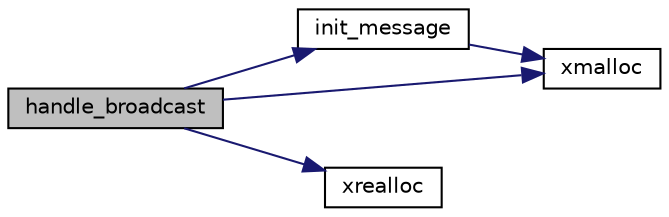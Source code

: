 digraph "handle_broadcast"
{
 // LATEX_PDF_SIZE
  edge [fontname="Helvetica",fontsize="10",labelfontname="Helvetica",labelfontsize="10"];
  node [fontname="Helvetica",fontsize="10",shape=record];
  rankdir="LR";
  Node1 [label="handle_broadcast",height=0.2,width=0.4,color="black", fillcolor="grey75", style="filled", fontcolor="black",tooltip=" "];
  Node1 -> Node2 [color="midnightblue",fontsize="10",style="solid",fontname="Helvetica"];
  Node2 [label="init_message",height=0.2,width=0.4,color="black", fillcolor="white", style="filled",URL="$message_8h.html#a2949ade165d1040b2cb63f5d680f9914",tooltip="Initializes a struct message with the param status code affected."];
  Node2 -> Node3 [color="midnightblue",fontsize="10",style="solid",fontname="Helvetica"];
  Node3 [label="xmalloc",height=0.2,width=0.4,color="black", fillcolor="white", style="filled",URL="$epoll__server_2utils_2xalloc_8c.html#a42ccfa6fc49cc4ce90cc44cd05052490",tooltip="Malloc wrapper that exit on failure."];
  Node1 -> Node3 [color="midnightblue",fontsize="10",style="solid",fontname="Helvetica"];
  Node1 -> Node4 [color="midnightblue",fontsize="10",style="solid",fontname="Helvetica"];
  Node4 [label="xrealloc",height=0.2,width=0.4,color="black", fillcolor="white", style="filled",URL="$epoll__server_2utils_2xalloc_8c.html#a93a8ec6e8a6eef0f62b7e5b50d0bf9e4",tooltip="Realloc wrapper that exit on failure."];
}
